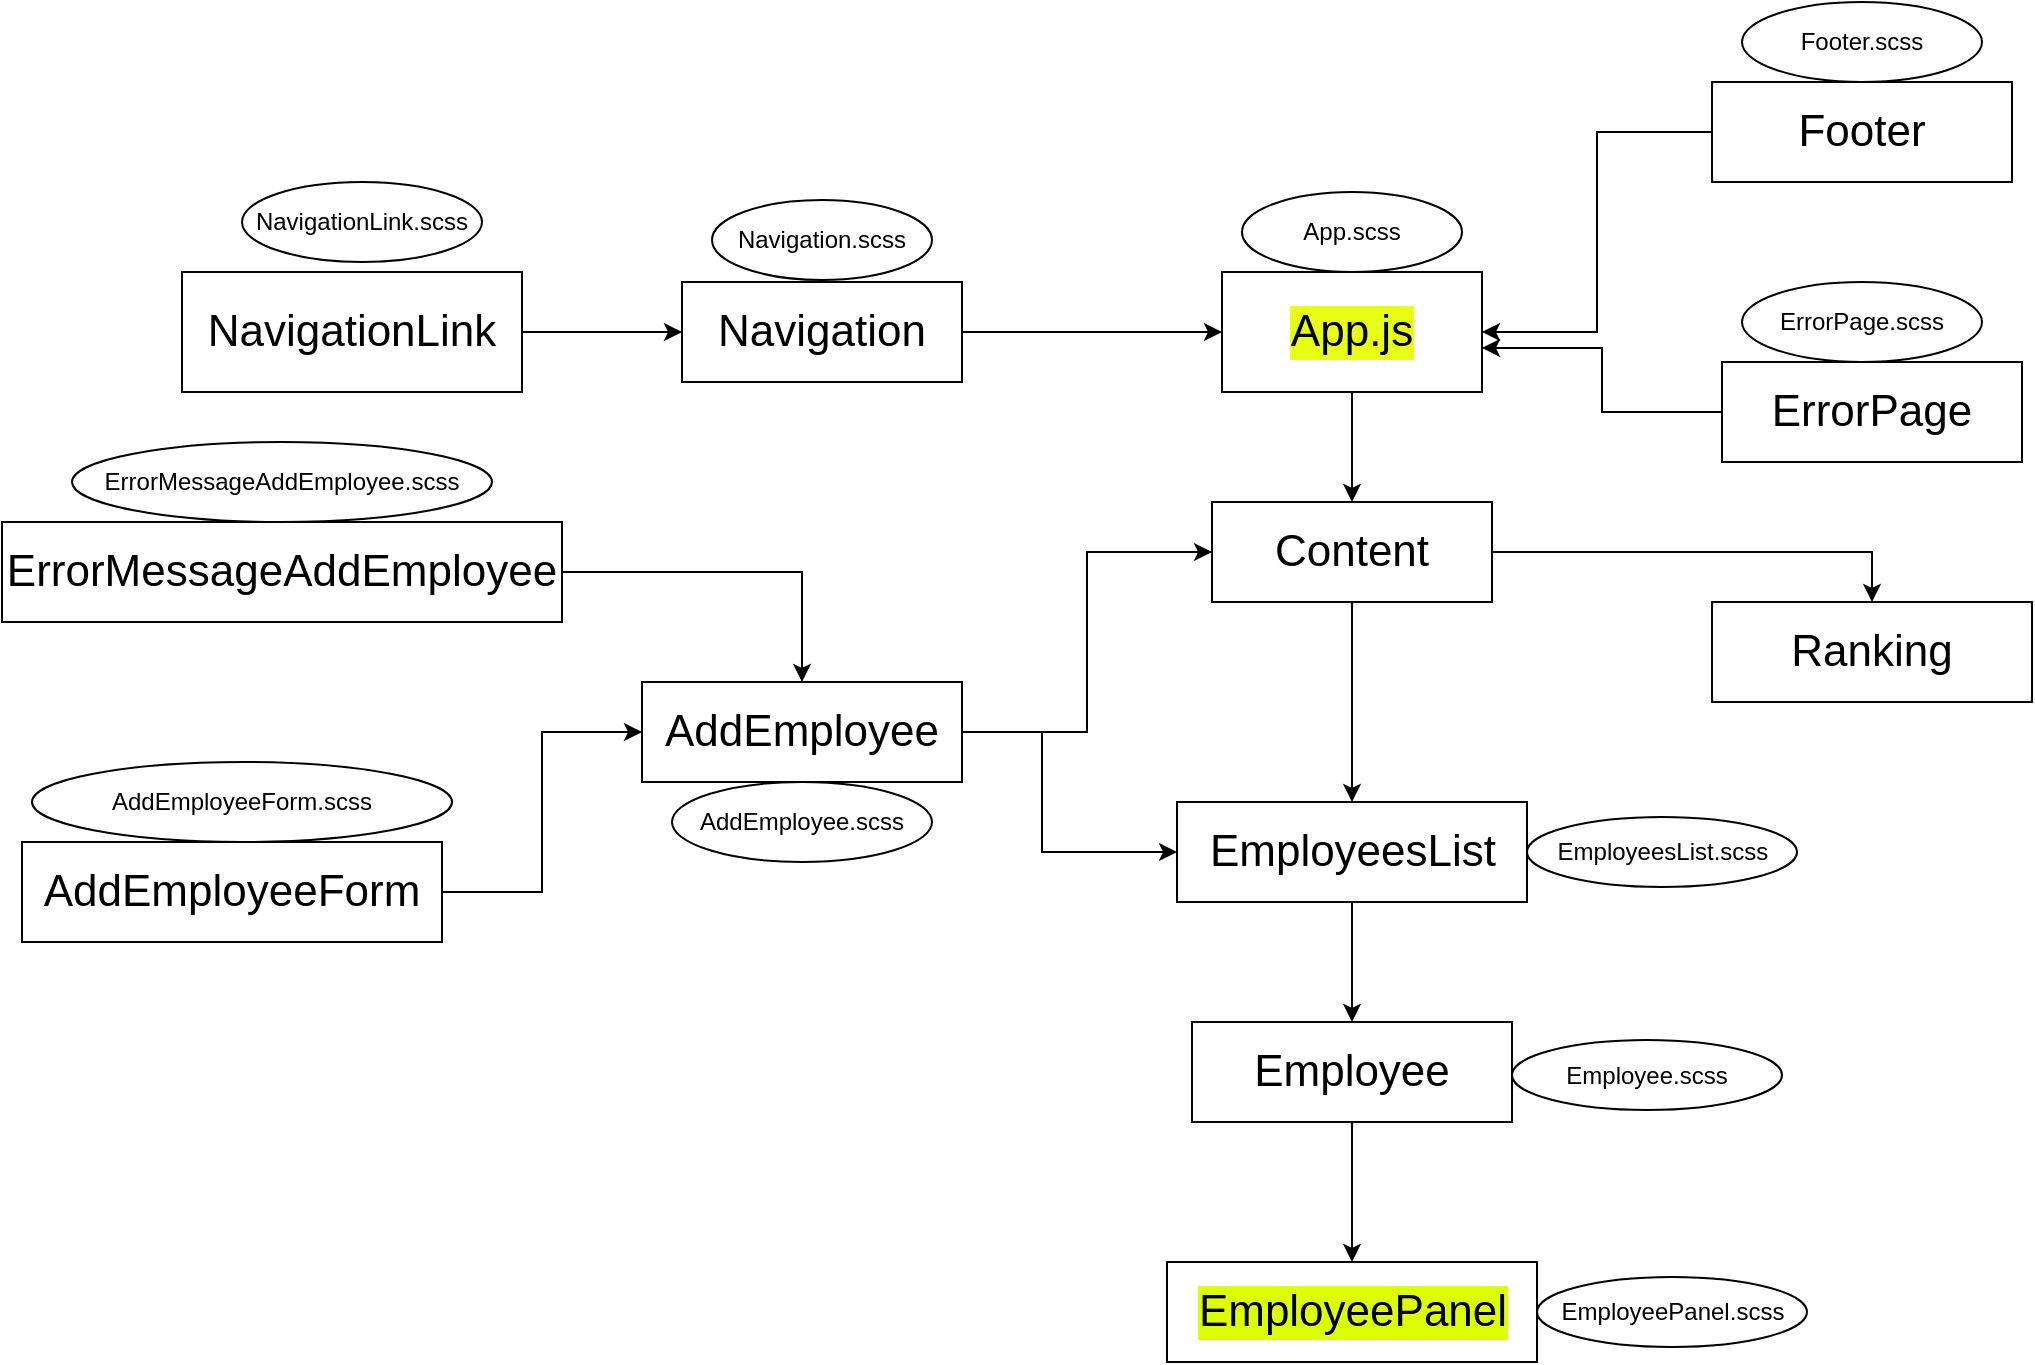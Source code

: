 <mxfile version="10.8.8" type="github"><diagram name="Page-1" id="efa7a0a1-bf9b-a30e-e6df-94a7791c09e9"><mxGraphModel dx="2466" dy="2068" grid="1" gridSize="10" guides="1" tooltips="1" connect="1" arrows="1" fold="1" page="1" pageScale="1" pageWidth="826" pageHeight="1169" background="#ffffff" math="0" shadow="0"><root><mxCell id="0"/><mxCell id="1" parent="0"/><mxCell id="Zc4asX-rveT9pQ89lSFO-161" value="" style="edgeStyle=orthogonalEdgeStyle;rounded=0;orthogonalLoop=1;jettySize=auto;html=1;fontSize=22;fontColor=#CCCC00;" parent="1" source="Zc4asX-rveT9pQ89lSFO-114" target="Zc4asX-rveT9pQ89lSFO-125" edge="1"><mxGeometry relative="1" as="geometry"/></mxCell><mxCell id="Zc4asX-rveT9pQ89lSFO-114" value="" style="rounded=0;whiteSpace=wrap;html=1;fontColor=none;labelBackgroundColor=none;labelBorderColor=none;noLabel=1;" parent="1" vertex="1"><mxGeometry x="320" y="35" width="130" height="60" as="geometry"/></mxCell><mxCell id="Zc4asX-rveT9pQ89lSFO-115" value="App.js" style="text;html=1;strokeColor=none;fillColor=none;align=center;verticalAlign=middle;whiteSpace=wrap;rounded=0;fontSize=22;labelBackgroundColor=#E7FF12;" parent="1" vertex="1"><mxGeometry x="335" y="45" width="100" height="40" as="geometry"/></mxCell><mxCell id="Zc4asX-rveT9pQ89lSFO-116" style="edgeStyle=orthogonalEdgeStyle;rounded=0;orthogonalLoop=1;jettySize=auto;html=1;exitX=0.5;exitY=1;exitDx=0;exitDy=0;fontSize=22;" parent="1" source="Zc4asX-rveT9pQ89lSFO-114" target="Zc4asX-rveT9pQ89lSFO-114" edge="1"><mxGeometry relative="1" as="geometry"/></mxCell><mxCell id="Zc4asX-rveT9pQ89lSFO-122" style="edgeStyle=orthogonalEdgeStyle;rounded=0;orthogonalLoop=1;jettySize=auto;html=1;fontSize=22;" parent="1" source="Zc4asX-rveT9pQ89lSFO-119" edge="1"><mxGeometry relative="1" as="geometry"><mxPoint x="320" y="65" as="targetPoint"/></mxGeometry></mxCell><mxCell id="Zc4asX-rveT9pQ89lSFO-119" value="Navigation" style="rounded=0;whiteSpace=wrap;html=1;fontSize=22;labelBackgroundColor=#ffffff;" parent="1" vertex="1"><mxGeometry x="50" y="40" width="140" height="50" as="geometry"/></mxCell><mxCell id="Zc4asX-rveT9pQ89lSFO-160" value="" style="edgeStyle=orthogonalEdgeStyle;rounded=0;orthogonalLoop=1;jettySize=auto;html=1;fontSize=22;fontColor=#CCCC00;entryX=1;entryY=0.5;entryDx=0;entryDy=0;" parent="1" source="Zc4asX-rveT9pQ89lSFO-121" target="Zc4asX-rveT9pQ89lSFO-114" edge="1"><mxGeometry relative="1" as="geometry"><mxPoint x="490" y="65" as="targetPoint"/></mxGeometry></mxCell><mxCell id="Zc4asX-rveT9pQ89lSFO-121" value="Footer&lt;br&gt;" style="rounded=0;whiteSpace=wrap;html=1;fontSize=22;" parent="1" vertex="1"><mxGeometry x="565" y="-60" width="150" height="50" as="geometry"/></mxCell><mxCell id="Zc4asX-rveT9pQ89lSFO-140" style="edgeStyle=orthogonalEdgeStyle;rounded=0;orthogonalLoop=1;jettySize=auto;html=1;entryX=0.5;entryY=0;entryDx=0;entryDy=0;fontSize=22;fontColor=#CCCC00;" parent="1" source="Zc4asX-rveT9pQ89lSFO-125" target="Zc4asX-rveT9pQ89lSFO-139" edge="1"><mxGeometry relative="1" as="geometry"/></mxCell><mxCell id="Zc4asX-rveT9pQ89lSFO-158" value="" style="edgeStyle=orthogonalEdgeStyle;rounded=0;orthogonalLoop=1;jettySize=auto;html=1;fontSize=22;fontColor=#CCCC00;entryX=0.5;entryY=0;entryDx=0;entryDy=0;" parent="1" source="Zc4asX-rveT9pQ89lSFO-125" target="Zc4asX-rveT9pQ89lSFO-133" edge="1"><mxGeometry relative="1" as="geometry"><mxPoint x="385" y="280" as="targetPoint"/></mxGeometry></mxCell><mxCell id="Zc4asX-rveT9pQ89lSFO-125" value="Content" style="rounded=0;whiteSpace=wrap;html=1;fontSize=22;" parent="1" vertex="1"><mxGeometry x="315" y="150" width="140" height="50" as="geometry"/></mxCell><mxCell id="Zc4asX-rveT9pQ89lSFO-132" style="edgeStyle=orthogonalEdgeStyle;rounded=0;orthogonalLoop=1;jettySize=auto;html=1;entryX=0;entryY=0.5;entryDx=0;entryDy=0;fontSize=22;" parent="1" source="Zc4asX-rveT9pQ89lSFO-130" target="Zc4asX-rveT9pQ89lSFO-125" edge="1"><mxGeometry relative="1" as="geometry"/></mxCell><mxCell id="Zc4asX-rveT9pQ89lSFO-136" value="" style="edgeStyle=orthogonalEdgeStyle;rounded=0;orthogonalLoop=1;jettySize=auto;entryX=0;entryY=0.5;entryDx=0;entryDy=0;fontSize=22;html=1;horizontal=1;" parent="1" source="Zc4asX-rveT9pQ89lSFO-130" target="Zc4asX-rveT9pQ89lSFO-133" edge="1"><mxGeometry relative="1" as="geometry"><Array as="points"><mxPoint x="230" y="265"/><mxPoint x="230" y="325"/></Array></mxGeometry></mxCell><mxCell id="Zc4asX-rveT9pQ89lSFO-130" value="AddEmployee" style="rounded=0;whiteSpace=wrap;html=1;fontSize=22;" parent="1" vertex="1"><mxGeometry x="30" y="240" width="160" height="50" as="geometry"/></mxCell><mxCell id="Zc4asX-rveT9pQ89lSFO-138" style="edgeStyle=orthogonalEdgeStyle;rounded=0;orthogonalLoop=1;jettySize=auto;html=1;entryX=0.5;entryY=0;entryDx=0;entryDy=0;fontSize=22;" parent="1" source="Zc4asX-rveT9pQ89lSFO-133" target="Zc4asX-rveT9pQ89lSFO-137" edge="1"><mxGeometry relative="1" as="geometry"/></mxCell><mxCell id="Zc4asX-rveT9pQ89lSFO-133" value="EmployeesList" style="rounded=0;whiteSpace=wrap;html=1;fontSize=22;" parent="1" vertex="1"><mxGeometry x="297.5" y="300" width="175" height="50" as="geometry"/></mxCell><mxCell id="Zc4asX-rveT9pQ89lSFO-154" value="" style="edgeStyle=orthogonalEdgeStyle;rounded=0;orthogonalLoop=1;jettySize=auto;html=1;fontSize=22;fontColor=#CCCC00;" parent="1" source="Zc4asX-rveT9pQ89lSFO-137" target="Zc4asX-rveT9pQ89lSFO-151" edge="1"><mxGeometry relative="1" as="geometry"/></mxCell><mxCell id="Zc4asX-rveT9pQ89lSFO-137" value="&lt;div&gt;&lt;span&gt;Employee&lt;/span&gt;&lt;/div&gt;" style="rounded=0;whiteSpace=wrap;html=1;fontSize=22;" parent="1" vertex="1"><mxGeometry x="305" y="410" width="160" height="50" as="geometry"/></mxCell><mxCell id="Zc4asX-rveT9pQ89lSFO-139" value="Ranking&lt;br&gt;" style="rounded=0;whiteSpace=wrap;html=1;fontSize=22;" parent="1" vertex="1"><mxGeometry x="565" y="200" width="160" height="50" as="geometry"/></mxCell><mxCell id="Zc4asX-rveT9pQ89lSFO-143" style="edgeStyle=orthogonalEdgeStyle;rounded=0;orthogonalLoop=1;jettySize=auto;html=1;fontSize=22;fontColor=#CCCC00;" parent="1" source="Zc4asX-rveT9pQ89lSFO-142" target="Zc4asX-rveT9pQ89lSFO-130" edge="1"><mxGeometry relative="1" as="geometry"/></mxCell><mxCell id="Zc4asX-rveT9pQ89lSFO-142" value="&lt;div&gt;&lt;span&gt;ErrorMessageAddEmployee&lt;/span&gt;&lt;/div&gt;" style="rounded=0;whiteSpace=wrap;html=1;fontSize=22;" parent="1" vertex="1"><mxGeometry x="-290" y="160" width="280" height="50" as="geometry"/></mxCell><mxCell id="Zc4asX-rveT9pQ89lSFO-145" style="edgeStyle=orthogonalEdgeStyle;rounded=0;orthogonalLoop=1;jettySize=auto;html=1;entryX=0;entryY=0.5;entryDx=0;entryDy=0;fontSize=22;fontColor=#CCCC00;" parent="1" source="Zc4asX-rveT9pQ89lSFO-144" target="Zc4asX-rveT9pQ89lSFO-130" edge="1"><mxGeometry relative="1" as="geometry"/></mxCell><mxCell id="Zc4asX-rveT9pQ89lSFO-144" value="&lt;div&gt;&lt;span&gt;AddEmployeeForm&lt;/span&gt;&lt;/div&gt;" style="rounded=0;whiteSpace=wrap;html=1;fontSize=22;" parent="1" vertex="1"><mxGeometry x="-280" y="320" width="210" height="50" as="geometry"/></mxCell><mxCell id="Zc4asX-rveT9pQ89lSFO-147" style="edgeStyle=orthogonalEdgeStyle;rounded=0;orthogonalLoop=1;jettySize=auto;html=1;entryX=0;entryY=0.5;entryDx=0;entryDy=0;fontSize=22;fontColor=#CCCC00;" parent="1" source="Zc4asX-rveT9pQ89lSFO-146" target="Zc4asX-rveT9pQ89lSFO-119" edge="1"><mxGeometry relative="1" as="geometry"/></mxCell><mxCell id="Zc4asX-rveT9pQ89lSFO-146" value="&lt;font color=&quot;#000000&quot;&gt;NavigationLink&lt;/font&gt;" style="rounded=0;whiteSpace=wrap;html=1;labelBackgroundColor=none;fontSize=22;fontColor=#CCCC00;labelBorderColor=none;" parent="1" vertex="1"><mxGeometry x="-200" y="35" width="170" height="60" as="geometry"/></mxCell><mxCell id="Zc4asX-rveT9pQ89lSFO-151" value="&lt;div&gt;&lt;span&gt;EmployeePanel&lt;/span&gt;&lt;/div&gt;" style="rounded=0;whiteSpace=wrap;html=1;fontSize=22;labelBackgroundColor=#DDFF03;" parent="1" vertex="1"><mxGeometry x="292.5" y="530" width="185" height="50" as="geometry"/></mxCell><mxCell id="Zc4asX-rveT9pQ89lSFO-163" style="edgeStyle=orthogonalEdgeStyle;rounded=0;orthogonalLoop=1;jettySize=auto;html=1;entryX=1;entryY=0.633;entryDx=0;entryDy=0;entryPerimeter=0;fontSize=22;fontColor=none;" parent="1" source="Zc4asX-rveT9pQ89lSFO-162" target="Zc4asX-rveT9pQ89lSFO-114" edge="1"><mxGeometry relative="1" as="geometry"/></mxCell><mxCell id="Zc4asX-rveT9pQ89lSFO-162" value="ErrorPage&lt;br&gt;" style="rounded=0;whiteSpace=wrap;html=1;fontSize=22;" parent="1" vertex="1"><mxGeometry x="570" y="80" width="150" height="50" as="geometry"/></mxCell><mxCell id="-SFIakeldbCOYxDL3nHW-2" value="Navigation.scss&lt;br&gt;" style="ellipse;whiteSpace=wrap;html=1;" vertex="1" parent="1"><mxGeometry x="65" y="-1" width="110" height="40" as="geometry"/></mxCell><mxCell id="-SFIakeldbCOYxDL3nHW-3" value="NavigationLink.scss&lt;br&gt;" style="ellipse;whiteSpace=wrap;html=1;" vertex="1" parent="1"><mxGeometry x="-170" y="-10" width="120" height="40" as="geometry"/></mxCell><mxCell id="-SFIakeldbCOYxDL3nHW-4" value="Footer.scss&lt;br&gt;" style="ellipse;whiteSpace=wrap;html=1;" vertex="1" parent="1"><mxGeometry x="580" y="-100" width="120" height="40" as="geometry"/></mxCell><mxCell id="-SFIakeldbCOYxDL3nHW-5" value="ErrorPage.scss&lt;br&gt;" style="ellipse;whiteSpace=wrap;html=1;" vertex="1" parent="1"><mxGeometry x="580" y="40" width="120" height="40" as="geometry"/></mxCell><mxCell id="-SFIakeldbCOYxDL3nHW-6" value="App.scss&lt;br&gt;" style="ellipse;whiteSpace=wrap;html=1;" vertex="1" parent="1"><mxGeometry x="330" y="-5" width="110" height="40" as="geometry"/></mxCell><mxCell id="-SFIakeldbCOYxDL3nHW-7" value="&lt;span&gt;ErrorMessageAddEmployee&lt;/span&gt;.scss&lt;br&gt;" style="ellipse;whiteSpace=wrap;html=1;" vertex="1" parent="1"><mxGeometry x="-255" y="120" width="210" height="40" as="geometry"/></mxCell><mxCell id="-SFIakeldbCOYxDL3nHW-8" value="AddEmployeeForm.scss&lt;br&gt;" style="ellipse;whiteSpace=wrap;html=1;" vertex="1" parent="1"><mxGeometry x="-275" y="280" width="210" height="40" as="geometry"/></mxCell><mxCell id="-SFIakeldbCOYxDL3nHW-9" value="AddEmployee.scss&lt;br&gt;" style="ellipse;whiteSpace=wrap;html=1;" vertex="1" parent="1"><mxGeometry x="45" y="290" width="130" height="40" as="geometry"/></mxCell><mxCell id="-SFIakeldbCOYxDL3nHW-10" value="&lt;span&gt;EmployeesList&lt;/span&gt;.scss&lt;br&gt;" style="ellipse;whiteSpace=wrap;html=1;" vertex="1" parent="1"><mxGeometry x="472.5" y="307.5" width="135" height="35" as="geometry"/></mxCell><mxCell id="-SFIakeldbCOYxDL3nHW-11" value="&lt;span&gt;Employee&lt;/span&gt;.scss&lt;br&gt;" style="ellipse;whiteSpace=wrap;html=1;" vertex="1" parent="1"><mxGeometry x="465" y="419" width="135" height="35" as="geometry"/></mxCell><mxCell id="-SFIakeldbCOYxDL3nHW-12" value="&lt;span&gt;EmployeePanel&lt;/span&gt;.scss&lt;br&gt;" style="ellipse;whiteSpace=wrap;html=1;" vertex="1" parent="1"><mxGeometry x="477.5" y="537.5" width="135" height="35" as="geometry"/></mxCell></root></mxGraphModel></diagram></mxfile>